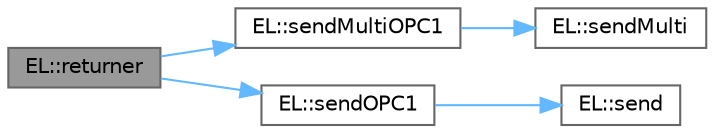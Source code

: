 digraph "EL::returner"
{
 // LATEX_PDF_SIZE
  bgcolor="transparent";
  edge [fontname=Helvetica,fontsize=10,labelfontname=Helvetica,labelfontsize=10];
  node [fontname=Helvetica,fontsize=10,shape=box,height=0.2,width=0.4];
  rankdir="LR";
  Node1 [label="EL::returner",height=0.2,width=0.4,color="gray40", fillcolor="grey60", style="filled", fontcolor="black",tooltip=" "];
  Node1 -> Node2 [color="steelblue1",style="solid"];
  Node2 [label="EL::sendMultiOPC1",height=0.2,width=0.4,color="grey40", fillcolor="white", style="filled",URL="$class_e_l.html#a8551857c372d8e40ddc60e3801ef3aec",tooltip=" "];
  Node2 -> Node3 [color="steelblue1",style="solid"];
  Node3 [label="EL::sendMulti",height=0.2,width=0.4,color="grey40", fillcolor="white", style="filled",URL="$class_e_l.html#a401f22b7f82d6dbb832bd1589a276720",tooltip=" "];
  Node1 -> Node4 [color="steelblue1",style="solid"];
  Node4 [label="EL::sendOPC1",height=0.2,width=0.4,color="grey40", fillcolor="white", style="filled",URL="$class_e_l.html#abcd52c423f1cc2e8bf0cedcf2542747a",tooltip=" "];
  Node4 -> Node5 [color="steelblue1",style="solid"];
  Node5 [label="EL::send",height=0.2,width=0.4,color="grey40", fillcolor="white", style="filled",URL="$class_e_l.html#a58b950847b38135814429193175b9b72",tooltip=" "];
}
